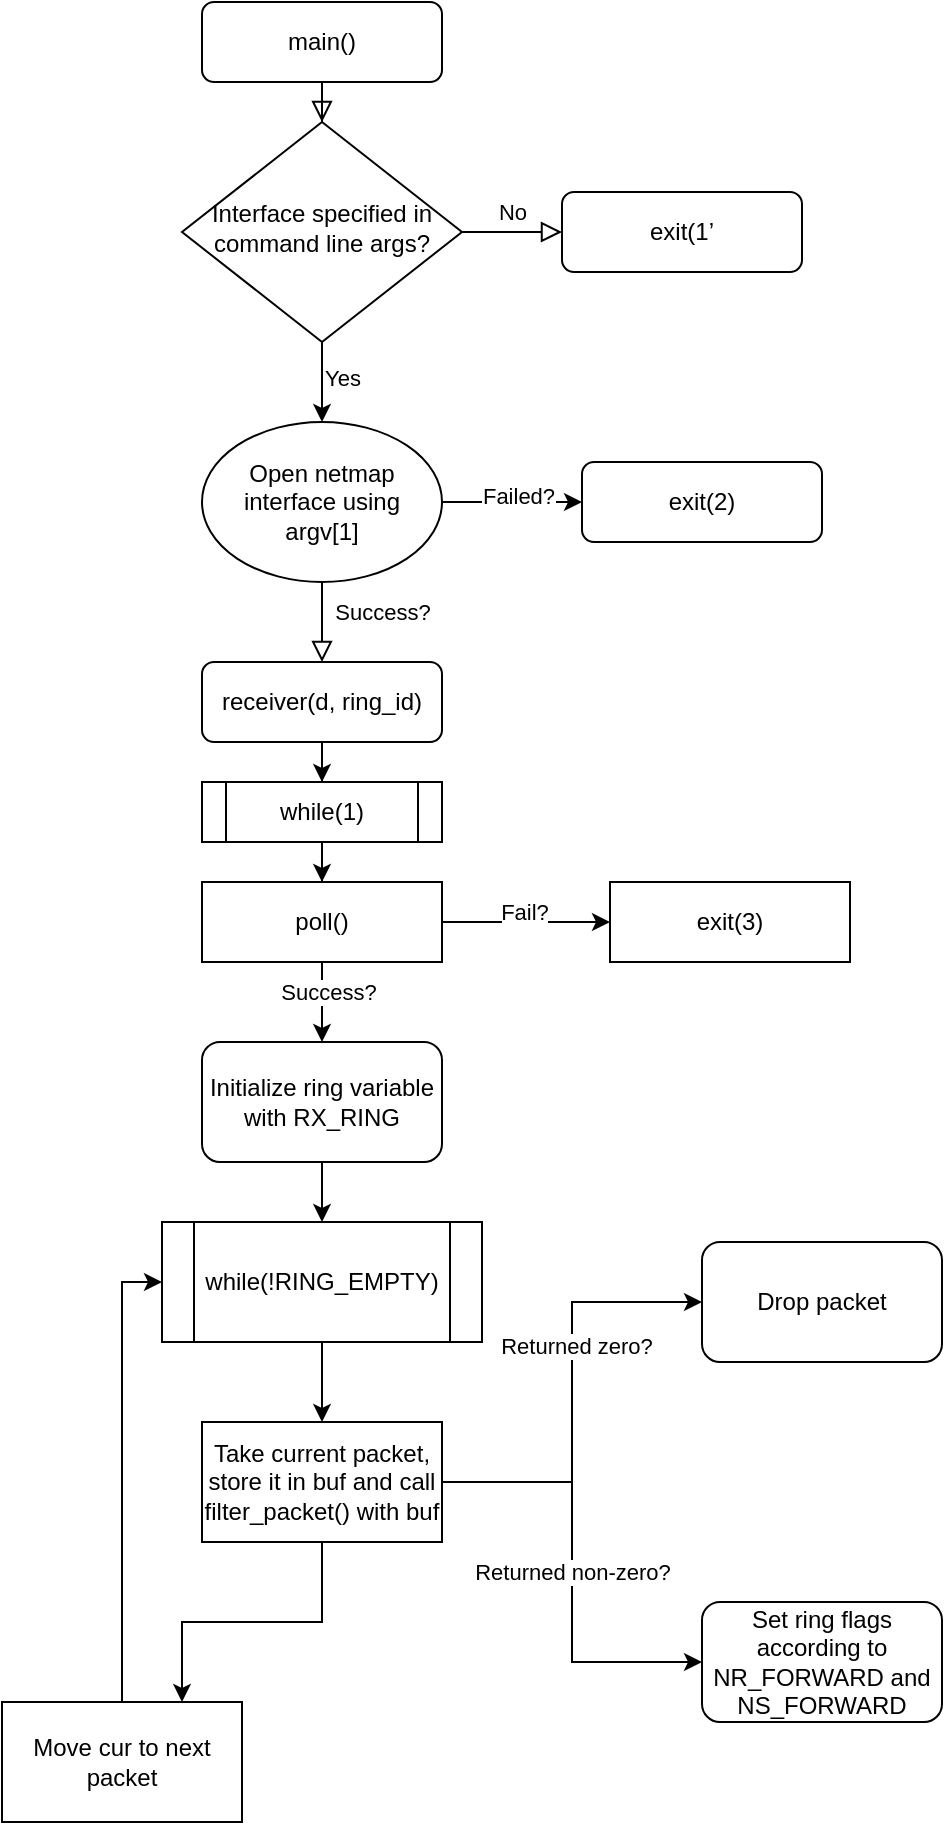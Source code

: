 <mxfile version="13.8.8" type="github" pages="3">
  <diagram id="C5RBs43oDa-KdzZeNtuy" name="Page-1">
    <mxGraphModel dx="613" dy="560" grid="1" gridSize="10" guides="1" tooltips="1" connect="1" arrows="1" fold="1" page="1" pageScale="1" pageWidth="827" pageHeight="1169" math="0" shadow="0">
      <root>
        <mxCell id="WIyWlLk6GJQsqaUBKTNV-0" />
        <mxCell id="WIyWlLk6GJQsqaUBKTNV-1" parent="WIyWlLk6GJQsqaUBKTNV-0" />
        <mxCell id="oElp1IYT9QteZJqBJ_s0-12" value="" style="edgeStyle=orthogonalEdgeStyle;rounded=0;orthogonalLoop=1;jettySize=auto;html=1;" edge="1" parent="WIyWlLk6GJQsqaUBKTNV-1" source="WIyWlLk6GJQsqaUBKTNV-11" target="oElp1IYT9QteZJqBJ_s0-6">
          <mxGeometry relative="1" as="geometry" />
        </mxCell>
        <mxCell id="WIyWlLk6GJQsqaUBKTNV-11" value="receiver(d, ring_id)" style="rounded=1;whiteSpace=wrap;html=1;fontSize=12;glass=0;strokeWidth=1;shadow=0;" parent="WIyWlLk6GJQsqaUBKTNV-1" vertex="1">
          <mxGeometry x="150" y="330" width="120" height="40" as="geometry" />
        </mxCell>
        <mxCell id="WIyWlLk6GJQsqaUBKTNV-2" value="" style="rounded=0;html=1;jettySize=auto;orthogonalLoop=1;fontSize=11;endArrow=block;endFill=0;endSize=8;strokeWidth=1;shadow=0;labelBackgroundColor=none;edgeStyle=orthogonalEdgeStyle;" parent="WIyWlLk6GJQsqaUBKTNV-1" source="WIyWlLk6GJQsqaUBKTNV-3" target="WIyWlLk6GJQsqaUBKTNV-6" edge="1">
          <mxGeometry relative="1" as="geometry" />
        </mxCell>
        <mxCell id="WIyWlLk6GJQsqaUBKTNV-3" value="main()" style="rounded=1;whiteSpace=wrap;html=1;fontSize=12;glass=0;strokeWidth=1;shadow=0;" parent="WIyWlLk6GJQsqaUBKTNV-1" vertex="1">
          <mxGeometry x="150" width="120" height="40" as="geometry" />
        </mxCell>
        <mxCell id="WIyWlLk6GJQsqaUBKTNV-5" value="No" style="edgeStyle=orthogonalEdgeStyle;rounded=0;html=1;jettySize=auto;orthogonalLoop=1;fontSize=11;endArrow=block;endFill=0;endSize=8;strokeWidth=1;shadow=0;labelBackgroundColor=none;" parent="WIyWlLk6GJQsqaUBKTNV-1" source="WIyWlLk6GJQsqaUBKTNV-6" target="WIyWlLk6GJQsqaUBKTNV-7" edge="1">
          <mxGeometry y="10" relative="1" as="geometry">
            <mxPoint as="offset" />
          </mxGeometry>
        </mxCell>
        <mxCell id="oElp1IYT9QteZJqBJ_s0-3" style="edgeStyle=orthogonalEdgeStyle;rounded=0;orthogonalLoop=1;jettySize=auto;html=1;entryX=0.5;entryY=0;entryDx=0;entryDy=0;" edge="1" parent="WIyWlLk6GJQsqaUBKTNV-1" source="WIyWlLk6GJQsqaUBKTNV-6" target="oElp1IYT9QteZJqBJ_s0-1">
          <mxGeometry relative="1" as="geometry" />
        </mxCell>
        <mxCell id="oElp1IYT9QteZJqBJ_s0-4" value="Yes" style="edgeLabel;html=1;align=center;verticalAlign=middle;resizable=0;points=[];" vertex="1" connectable="0" parent="oElp1IYT9QteZJqBJ_s0-3">
          <mxGeometry x="-0.12" y="8" relative="1" as="geometry">
            <mxPoint x="2" as="offset" />
          </mxGeometry>
        </mxCell>
        <mxCell id="WIyWlLk6GJQsqaUBKTNV-6" value="Interface specified in command line args?" style="rhombus;whiteSpace=wrap;html=1;shadow=0;fontFamily=Helvetica;fontSize=12;align=center;strokeWidth=1;spacing=6;spacingTop=-4;" parent="WIyWlLk6GJQsqaUBKTNV-1" vertex="1">
          <mxGeometry x="140" y="60" width="140" height="110" as="geometry" />
        </mxCell>
        <mxCell id="WIyWlLk6GJQsqaUBKTNV-7" value="exit(1’" style="rounded=1;whiteSpace=wrap;html=1;fontSize=12;glass=0;strokeWidth=1;shadow=0;" parent="WIyWlLk6GJQsqaUBKTNV-1" vertex="1">
          <mxGeometry x="330" y="95" width="120" height="40" as="geometry" />
        </mxCell>
        <mxCell id="WIyWlLk6GJQsqaUBKTNV-8" value="Success?" style="rounded=0;html=1;jettySize=auto;orthogonalLoop=1;fontSize=11;endArrow=block;endFill=0;endSize=8;strokeWidth=1;shadow=0;labelBackgroundColor=none;edgeStyle=orthogonalEdgeStyle;exitX=0.5;exitY=1;exitDx=0;exitDy=0;" parent="WIyWlLk6GJQsqaUBKTNV-1" source="oElp1IYT9QteZJqBJ_s0-1" target="WIyWlLk6GJQsqaUBKTNV-11" edge="1">
          <mxGeometry x="-0.25" y="30" relative="1" as="geometry">
            <mxPoint as="offset" />
            <mxPoint x="220" y="370" as="sourcePoint" />
          </mxGeometry>
        </mxCell>
        <mxCell id="WIyWlLk6GJQsqaUBKTNV-12" value="exit(2)" style="rounded=1;whiteSpace=wrap;html=1;fontSize=12;glass=0;strokeWidth=1;shadow=0;" parent="WIyWlLk6GJQsqaUBKTNV-1" vertex="1">
          <mxGeometry x="340" y="230" width="120" height="40" as="geometry" />
        </mxCell>
        <mxCell id="KMv6GLzev9-KEi0cF9zB-0" value="" style="edgeStyle=orthogonalEdgeStyle;rounded=0;orthogonalLoop=1;jettySize=auto;html=1;" edge="1" parent="WIyWlLk6GJQsqaUBKTNV-1" source="oElp1IYT9QteZJqBJ_s0-1" target="WIyWlLk6GJQsqaUBKTNV-12">
          <mxGeometry relative="1" as="geometry" />
        </mxCell>
        <mxCell id="KMv6GLzev9-KEi0cF9zB-1" value="Failed?" style="edgeLabel;html=1;align=center;verticalAlign=middle;resizable=0;points=[];" vertex="1" connectable="0" parent="KMv6GLzev9-KEi0cF9zB-0">
          <mxGeometry x="0.143" y="4" relative="1" as="geometry">
            <mxPoint x="-2" y="1" as="offset" />
          </mxGeometry>
        </mxCell>
        <mxCell id="oElp1IYT9QteZJqBJ_s0-1" value="Open netmap interface using argv[1]" style="ellipse;whiteSpace=wrap;html=1;" vertex="1" parent="WIyWlLk6GJQsqaUBKTNV-1">
          <mxGeometry x="150" y="210" width="120" height="80" as="geometry" />
        </mxCell>
        <mxCell id="oElp1IYT9QteZJqBJ_s0-13" value="" style="edgeStyle=orthogonalEdgeStyle;rounded=0;orthogonalLoop=1;jettySize=auto;html=1;" edge="1" parent="WIyWlLk6GJQsqaUBKTNV-1" source="oElp1IYT9QteZJqBJ_s0-6" target="oElp1IYT9QteZJqBJ_s0-8">
          <mxGeometry relative="1" as="geometry" />
        </mxCell>
        <mxCell id="oElp1IYT9QteZJqBJ_s0-6" value="while(1)" style="shape=process;whiteSpace=wrap;html=1;backgroundOutline=1;" vertex="1" parent="WIyWlLk6GJQsqaUBKTNV-1">
          <mxGeometry x="150" y="390" width="120" height="30" as="geometry" />
        </mxCell>
        <mxCell id="oElp1IYT9QteZJqBJ_s0-19" value="" style="edgeStyle=orthogonalEdgeStyle;rounded=0;orthogonalLoop=1;jettySize=auto;html=1;" edge="1" parent="WIyWlLk6GJQsqaUBKTNV-1" source="oElp1IYT9QteZJqBJ_s0-8" target="oElp1IYT9QteZJqBJ_s0-14">
          <mxGeometry relative="1" as="geometry" />
        </mxCell>
        <mxCell id="oElp1IYT9QteZJqBJ_s0-20" value="Fail?" style="edgeLabel;html=1;align=center;verticalAlign=middle;resizable=0;points=[];" vertex="1" connectable="0" parent="oElp1IYT9QteZJqBJ_s0-19">
          <mxGeometry x="-0.029" y="5" relative="1" as="geometry">
            <mxPoint as="offset" />
          </mxGeometry>
        </mxCell>
        <mxCell id="oElp1IYT9QteZJqBJ_s0-24" value="" style="edgeStyle=orthogonalEdgeStyle;rounded=0;orthogonalLoop=1;jettySize=auto;html=1;" edge="1" parent="WIyWlLk6GJQsqaUBKTNV-1" source="oElp1IYT9QteZJqBJ_s0-8" target="oElp1IYT9QteZJqBJ_s0-22">
          <mxGeometry relative="1" as="geometry" />
        </mxCell>
        <mxCell id="oElp1IYT9QteZJqBJ_s0-25" value="Success?" style="edgeLabel;html=1;align=center;verticalAlign=middle;resizable=0;points=[];" vertex="1" connectable="0" parent="oElp1IYT9QteZJqBJ_s0-24">
          <mxGeometry x="-0.246" y="3" relative="1" as="geometry">
            <mxPoint as="offset" />
          </mxGeometry>
        </mxCell>
        <mxCell id="oElp1IYT9QteZJqBJ_s0-8" value="poll()" style="rounded=0;whiteSpace=wrap;html=1;" vertex="1" parent="WIyWlLk6GJQsqaUBKTNV-1">
          <mxGeometry x="150" y="440" width="120" height="40" as="geometry" />
        </mxCell>
        <mxCell id="oElp1IYT9QteZJqBJ_s0-14" value="exit(3)" style="rounded=0;whiteSpace=wrap;html=1;" vertex="1" parent="WIyWlLk6GJQsqaUBKTNV-1">
          <mxGeometry x="354" y="440" width="120" height="40" as="geometry" />
        </mxCell>
        <mxCell id="oElp1IYT9QteZJqBJ_s0-29" value="" style="edgeStyle=orthogonalEdgeStyle;rounded=0;orthogonalLoop=1;jettySize=auto;html=1;" edge="1" parent="WIyWlLk6GJQsqaUBKTNV-1" source="oElp1IYT9QteZJqBJ_s0-22" target="oElp1IYT9QteZJqBJ_s0-28">
          <mxGeometry relative="1" as="geometry" />
        </mxCell>
        <mxCell id="oElp1IYT9QteZJqBJ_s0-22" value="Initialize ring variable with RX_RING" style="rounded=1;whiteSpace=wrap;html=1;" vertex="1" parent="WIyWlLk6GJQsqaUBKTNV-1">
          <mxGeometry x="150" y="520" width="120" height="60" as="geometry" />
        </mxCell>
        <mxCell id="KMv6GLzev9-KEi0cF9zB-2" value="" style="edgeStyle=orthogonalEdgeStyle;rounded=0;orthogonalLoop=1;jettySize=auto;html=1;" edge="1" parent="WIyWlLk6GJQsqaUBKTNV-1" source="oElp1IYT9QteZJqBJ_s0-28" target="oElp1IYT9QteZJqBJ_s0-30">
          <mxGeometry relative="1" as="geometry" />
        </mxCell>
        <mxCell id="oElp1IYT9QteZJqBJ_s0-28" value="while(!RING_EMPTY)" style="shape=process;whiteSpace=wrap;html=1;backgroundOutline=1;" vertex="1" parent="WIyWlLk6GJQsqaUBKTNV-1">
          <mxGeometry x="130" y="610" width="160" height="60" as="geometry" />
        </mxCell>
        <mxCell id="KMv6GLzev9-KEi0cF9zB-5" style="edgeStyle=orthogonalEdgeStyle;rounded=0;orthogonalLoop=1;jettySize=auto;html=1;entryX=0;entryY=0.5;entryDx=0;entryDy=0;" edge="1" parent="WIyWlLk6GJQsqaUBKTNV-1" source="oElp1IYT9QteZJqBJ_s0-30" target="KMv6GLzev9-KEi0cF9zB-3">
          <mxGeometry relative="1" as="geometry">
            <mxPoint x="380" y="660" as="targetPoint" />
          </mxGeometry>
        </mxCell>
        <mxCell id="KMv6GLzev9-KEi0cF9zB-7" value="Returned zero?" style="edgeLabel;html=1;align=center;verticalAlign=middle;resizable=0;points=[];" vertex="1" connectable="0" parent="KMv6GLzev9-KEi0cF9zB-5">
          <mxGeometry x="0.209" y="-2" relative="1" as="geometry">
            <mxPoint as="offset" />
          </mxGeometry>
        </mxCell>
        <mxCell id="KMv6GLzev9-KEi0cF9zB-6" value="Returned non-zero?" style="edgeStyle=orthogonalEdgeStyle;rounded=0;orthogonalLoop=1;jettySize=auto;html=1;entryX=0;entryY=0.5;entryDx=0;entryDy=0;" edge="1" parent="WIyWlLk6GJQsqaUBKTNV-1" source="oElp1IYT9QteZJqBJ_s0-30" target="KMv6GLzev9-KEi0cF9zB-4">
          <mxGeometry relative="1" as="geometry" />
        </mxCell>
        <mxCell id="KMv6GLzev9-KEi0cF9zB-13" style="edgeStyle=orthogonalEdgeStyle;rounded=0;orthogonalLoop=1;jettySize=auto;html=1;entryX=0.75;entryY=0;entryDx=0;entryDy=0;" edge="1" parent="WIyWlLk6GJQsqaUBKTNV-1" source="oElp1IYT9QteZJqBJ_s0-30" target="KMv6GLzev9-KEi0cF9zB-8">
          <mxGeometry relative="1" as="geometry">
            <mxPoint x="150" y="840" as="targetPoint" />
          </mxGeometry>
        </mxCell>
        <mxCell id="oElp1IYT9QteZJqBJ_s0-30" value="Take current packet, store it in buf and call filter_packet() with buf" style="rounded=0;whiteSpace=wrap;html=1;" vertex="1" parent="WIyWlLk6GJQsqaUBKTNV-1">
          <mxGeometry x="150" y="710" width="120" height="60" as="geometry" />
        </mxCell>
        <mxCell id="KMv6GLzev9-KEi0cF9zB-3" value="Drop packet" style="rounded=1;whiteSpace=wrap;html=1;" vertex="1" parent="WIyWlLk6GJQsqaUBKTNV-1">
          <mxGeometry x="400" y="620" width="120" height="60" as="geometry" />
        </mxCell>
        <mxCell id="KMv6GLzev9-KEi0cF9zB-4" value="Set ring flags according to NR_FORWARD and NS_FORWARD" style="rounded=1;whiteSpace=wrap;html=1;" vertex="1" parent="WIyWlLk6GJQsqaUBKTNV-1">
          <mxGeometry x="400" y="800" width="120" height="60" as="geometry" />
        </mxCell>
        <mxCell id="KMv6GLzev9-KEi0cF9zB-12" style="edgeStyle=orthogonalEdgeStyle;rounded=0;orthogonalLoop=1;jettySize=auto;html=1;entryX=0;entryY=0.5;entryDx=0;entryDy=0;" edge="1" parent="WIyWlLk6GJQsqaUBKTNV-1" source="KMv6GLzev9-KEi0cF9zB-8" target="oElp1IYT9QteZJqBJ_s0-28">
          <mxGeometry relative="1" as="geometry" />
        </mxCell>
        <mxCell id="KMv6GLzev9-KEi0cF9zB-8" value="Move cur to next packet" style="rounded=0;whiteSpace=wrap;html=1;" vertex="1" parent="WIyWlLk6GJQsqaUBKTNV-1">
          <mxGeometry x="50" y="850" width="120" height="60" as="geometry" />
        </mxCell>
      </root>
    </mxGraphModel>
  </diagram>
  <diagram id="2AnkqG3tsfBfyg4HcGUs" name="Page-2">
    <mxGraphModel dx="582" dy="532" grid="1" gridSize="10" guides="1" tooltips="1" connect="1" arrows="1" fold="1" page="1" pageScale="1" pageWidth="850" pageHeight="1100" math="0" shadow="0">
      <root>
        <mxCell id="9_UF8t9C_4_6IZoJW5gq-0" />
        <mxCell id="9_UF8t9C_4_6IZoJW5gq-1" parent="9_UF8t9C_4_6IZoJW5gq-0" />
        <mxCell id="-Feki9k2Nvgs6C3BcZAy-4" value="" style="edgeStyle=orthogonalEdgeStyle;rounded=0;orthogonalLoop=1;jettySize=auto;html=1;" edge="1" parent="9_UF8t9C_4_6IZoJW5gq-1" source="szJMgagIPz5VleqaQy3R-0" target="-Feki9k2Nvgs6C3BcZAy-1">
          <mxGeometry relative="1" as="geometry" />
        </mxCell>
        <mxCell id="szJMgagIPz5VleqaQy3R-0" value="filter_packet()" style="rounded=0;whiteSpace=wrap;html=1;" vertex="1" parent="9_UF8t9C_4_6IZoJW5gq-1">
          <mxGeometry x="250" y="250" width="120" height="60" as="geometry" />
        </mxCell>
        <mxCell id="-Feki9k2Nvgs6C3BcZAy-8" value="" style="edgeStyle=orthogonalEdgeStyle;rounded=0;orthogonalLoop=1;jettySize=auto;html=1;" edge="1" parent="9_UF8t9C_4_6IZoJW5gq-1" source="-Feki9k2Nvgs6C3BcZAy-1" target="-Feki9k2Nvgs6C3BcZAy-7">
          <mxGeometry relative="1" as="geometry" />
        </mxCell>
        <mxCell id="-Feki9k2Nvgs6C3BcZAy-9" value="Not OK?" style="edgeLabel;html=1;align=center;verticalAlign=middle;resizable=0;points=[];" vertex="1" connectable="0" parent="-Feki9k2Nvgs6C3BcZAy-8">
          <mxGeometry x="-0.086" y="-2" relative="1" as="geometry">
            <mxPoint as="offset" />
          </mxGeometry>
        </mxCell>
        <mxCell id="-Feki9k2Nvgs6C3BcZAy-11" value="" style="edgeStyle=orthogonalEdgeStyle;rounded=0;orthogonalLoop=1;jettySize=auto;html=1;" edge="1" parent="9_UF8t9C_4_6IZoJW5gq-1" source="-Feki9k2Nvgs6C3BcZAy-1" target="-Feki9k2Nvgs6C3BcZAy-10">
          <mxGeometry relative="1" as="geometry" />
        </mxCell>
        <mxCell id="-Feki9k2Nvgs6C3BcZAy-1" value="Check &lt;br&gt;ip_info-&amp;gt;protocol ?" style="rhombus;whiteSpace=wrap;html=1;" vertex="1" parent="9_UF8t9C_4_6IZoJW5gq-1">
          <mxGeometry x="230" y="360" width="160" height="80" as="geometry" />
        </mxCell>
        <mxCell id="-Feki9k2Nvgs6C3BcZAy-7" value="return to receiver()" style="rounded=0;whiteSpace=wrap;html=1;" vertex="1" parent="9_UF8t9C_4_6IZoJW5gq-1">
          <mxGeometry x="460" y="370" width="120" height="60" as="geometry" />
        </mxCell>
        <mxCell id="-Feki9k2Nvgs6C3BcZAy-10" value="Send buf to Cuda kernel and store the output that kernel returns in processed buf variable and then, replace the contents of buf with those of processedbuf. This buf goes on the ring now." style="rounded=0;whiteSpace=wrap;html=1;" vertex="1" parent="9_UF8t9C_4_6IZoJW5gq-1">
          <mxGeometry x="205" y="510" width="210" height="100" as="geometry" />
        </mxCell>
      </root>
    </mxGraphModel>
  </diagram>
  <diagram id="UXVtnJkwFFcUjrqpMywk" name="Page-3">
    <mxGraphModel dx="1463" dy="560" grid="1" gridSize="10" guides="1" tooltips="1" connect="1" arrows="1" fold="1" page="1" pageScale="1" pageWidth="850" pageHeight="1100" math="0" shadow="0">
      <root>
        <mxCell id="0y3Fp-OyZBSPtQiO12RF-0" />
        <mxCell id="0y3Fp-OyZBSPtQiO12RF-1" parent="0y3Fp-OyZBSPtQiO12RF-0" />
        <mxCell id="0y3Fp-OyZBSPtQiO12RF-6" value="" style="edgeStyle=orthogonalEdgeStyle;rounded=0;orthogonalLoop=1;jettySize=auto;html=1;" edge="1" parent="0y3Fp-OyZBSPtQiO12RF-1" source="0y3Fp-OyZBSPtQiO12RF-2" target="0y3Fp-OyZBSPtQiO12RF-4">
          <mxGeometry relative="1" as="geometry" />
        </mxCell>
        <mxCell id="0y3Fp-OyZBSPtQiO12RF-2" value="receiver()" style="rounded=0;whiteSpace=wrap;html=1;" vertex="1" parent="0y3Fp-OyZBSPtQiO12RF-1">
          <mxGeometry x="200" y="60" width="120" height="60" as="geometry" />
        </mxCell>
        <mxCell id="0y3Fp-OyZBSPtQiO12RF-7" value="" style="edgeStyle=orthogonalEdgeStyle;rounded=0;orthogonalLoop=1;jettySize=auto;html=1;" edge="1" parent="0y3Fp-OyZBSPtQiO12RF-1" source="0y3Fp-OyZBSPtQiO12RF-4" target="0y3Fp-OyZBSPtQiO12RF-5">
          <mxGeometry relative="1" as="geometry" />
        </mxCell>
        <mxCell id="0y3Fp-OyZBSPtQiO12RF-4" value="while(1)" style="shape=process;whiteSpace=wrap;html=1;backgroundOutline=1;" vertex="1" parent="0y3Fp-OyZBSPtQiO12RF-1">
          <mxGeometry x="200" y="160" width="120" height="40" as="geometry" />
        </mxCell>
        <mxCell id="0y3Fp-OyZBSPtQiO12RF-9" value="" style="edgeStyle=orthogonalEdgeStyle;rounded=0;orthogonalLoop=1;jettySize=auto;html=1;" edge="1" parent="0y3Fp-OyZBSPtQiO12RF-1" source="0y3Fp-OyZBSPtQiO12RF-5" target="0y3Fp-OyZBSPtQiO12RF-8">
          <mxGeometry relative="1" as="geometry" />
        </mxCell>
        <mxCell id="0y3Fp-OyZBSPtQiO12RF-10" value="Failed?" style="edgeLabel;html=1;align=center;verticalAlign=middle;resizable=0;points=[];" vertex="1" connectable="0" parent="0y3Fp-OyZBSPtQiO12RF-9">
          <mxGeometry x="0.029" y="6" relative="1" as="geometry">
            <mxPoint as="offset" />
          </mxGeometry>
        </mxCell>
        <mxCell id="0y3Fp-OyZBSPtQiO12RF-12" value="" style="edgeStyle=orthogonalEdgeStyle;rounded=0;orthogonalLoop=1;jettySize=auto;html=1;" edge="1" parent="0y3Fp-OyZBSPtQiO12RF-1" source="0y3Fp-OyZBSPtQiO12RF-5" target="0y3Fp-OyZBSPtQiO12RF-11">
          <mxGeometry relative="1" as="geometry" />
        </mxCell>
        <mxCell id="0y3Fp-OyZBSPtQiO12RF-13" value="Success?" style="edgeLabel;html=1;align=center;verticalAlign=middle;resizable=0;points=[];" vertex="1" connectable="0" parent="0y3Fp-OyZBSPtQiO12RF-12">
          <mxGeometry x="-0.2" y="1" relative="1" as="geometry">
            <mxPoint as="offset" />
          </mxGeometry>
        </mxCell>
        <mxCell id="0y3Fp-OyZBSPtQiO12RF-5" value="Poll()" style="rounded=0;whiteSpace=wrap;html=1;" vertex="1" parent="0y3Fp-OyZBSPtQiO12RF-1">
          <mxGeometry x="200" y="240" width="120" height="40" as="geometry" />
        </mxCell>
        <mxCell id="0y3Fp-OyZBSPtQiO12RF-8" value="exit(3)" style="rounded=0;whiteSpace=wrap;html=1;" vertex="1" parent="0y3Fp-OyZBSPtQiO12RF-1">
          <mxGeometry x="425" y="240" width="120" height="40" as="geometry" />
        </mxCell>
        <mxCell id="0y3Fp-OyZBSPtQiO12RF-18" value="" style="edgeStyle=orthogonalEdgeStyle;rounded=0;orthogonalLoop=1;jettySize=auto;html=1;" edge="1" parent="0y3Fp-OyZBSPtQiO12RF-1" source="0y3Fp-OyZBSPtQiO12RF-11" target="0y3Fp-OyZBSPtQiO12RF-17">
          <mxGeometry relative="1" as="geometry" />
        </mxCell>
        <mxCell id="0y3Fp-OyZBSPtQiO12RF-11" value="Initialize ring variable with RX_RING" style="rounded=0;whiteSpace=wrap;html=1;" vertex="1" parent="0y3Fp-OyZBSPtQiO12RF-1">
          <mxGeometry x="200" y="320" width="120" height="40" as="geometry" />
        </mxCell>
        <mxCell id="0y3Fp-OyZBSPtQiO12RF-20" value="" style="edgeStyle=orthogonalEdgeStyle;rounded=0;orthogonalLoop=1;jettySize=auto;html=1;" edge="1" parent="0y3Fp-OyZBSPtQiO12RF-1" source="0y3Fp-OyZBSPtQiO12RF-17" target="0y3Fp-OyZBSPtQiO12RF-19">
          <mxGeometry relative="1" as="geometry" />
        </mxCell>
        <mxCell id="0y3Fp-OyZBSPtQiO12RF-17" value="while(!RING_EMPTY)" style="shape=process;whiteSpace=wrap;html=1;backgroundOutline=1;" vertex="1" parent="0y3Fp-OyZBSPtQiO12RF-1">
          <mxGeometry x="180" y="400" width="160" height="40" as="geometry" />
        </mxCell>
        <mxCell id="0y3Fp-OyZBSPtQiO12RF-24" value="" style="edgeStyle=orthogonalEdgeStyle;rounded=0;orthogonalLoop=1;jettySize=auto;html=1;" edge="1" parent="0y3Fp-OyZBSPtQiO12RF-1" source="0y3Fp-OyZBSPtQiO12RF-19" target="0y3Fp-OyZBSPtQiO12RF-21">
          <mxGeometry relative="1" as="geometry" />
        </mxCell>
        <mxCell id="0y3Fp-OyZBSPtQiO12RF-26" value="" style="edgeStyle=orthogonalEdgeStyle;rounded=0;orthogonalLoop=1;jettySize=auto;html=1;" edge="1" parent="0y3Fp-OyZBSPtQiO12RF-1" source="0y3Fp-OyZBSPtQiO12RF-19" target="0y3Fp-OyZBSPtQiO12RF-25">
          <mxGeometry relative="1" as="geometry" />
        </mxCell>
        <mxCell id="0y3Fp-OyZBSPtQiO12RF-27" value="Yes" style="edgeLabel;html=1;align=center;verticalAlign=middle;resizable=0;points=[];" vertex="1" connectable="0" parent="0y3Fp-OyZBSPtQiO12RF-26">
          <mxGeometry x="-0.19" y="5" relative="1" as="geometry">
            <mxPoint as="offset" />
          </mxGeometry>
        </mxCell>
        <mxCell id="0y3Fp-OyZBSPtQiO12RF-29" style="edgeStyle=orthogonalEdgeStyle;rounded=0;orthogonalLoop=1;jettySize=auto;html=1;entryX=0.5;entryY=0;entryDx=0;entryDy=0;" edge="1" parent="0y3Fp-OyZBSPtQiO12RF-1" source="0y3Fp-OyZBSPtQiO12RF-19" target="0y3Fp-OyZBSPtQiO12RF-28">
          <mxGeometry relative="1" as="geometry">
            <mxPoint x="260" y="640" as="targetPoint" />
          </mxGeometry>
        </mxCell>
        <mxCell id="0y3Fp-OyZBSPtQiO12RF-19" value="((Buffer not full) OR (Time quanta not expired))?" style="rhombus;whiteSpace=wrap;html=1;" vertex="1" parent="0y3Fp-OyZBSPtQiO12RF-1">
          <mxGeometry x="110" y="480" width="300" height="100" as="geometry" />
        </mxCell>
        <mxCell id="0y3Fp-OyZBSPtQiO12RF-21" value="Buffer here will be a queue" style="ellipse;shape=cloud;whiteSpace=wrap;html=1;" vertex="1" parent="0y3Fp-OyZBSPtQiO12RF-1">
          <mxGeometry x="-60" y="490" width="140" height="80" as="geometry" />
        </mxCell>
        <mxCell id="0y3Fp-OyZBSPtQiO12RF-25" value="Keep pushing packets from RX ring onto the buffer. Keep popping them from RX_RING alongside" style="rounded=0;whiteSpace=wrap;html=1;" vertex="1" parent="0y3Fp-OyZBSPtQiO12RF-1">
          <mxGeometry x="500" y="495" width="120" height="70" as="geometry" />
        </mxCell>
        <mxCell id="0y3Fp-OyZBSPtQiO12RF-35" style="edgeStyle=orthogonalEdgeStyle;rounded=0;orthogonalLoop=1;jettySize=auto;html=1;" edge="1" parent="0y3Fp-OyZBSPtQiO12RF-1" source="0y3Fp-OyZBSPtQiO12RF-28" target="0y3Fp-OyZBSPtQiO12RF-30">
          <mxGeometry relative="1" as="geometry" />
        </mxCell>
        <mxCell id="0y3Fp-OyZBSPtQiO12RF-37" value="1st way" style="edgeLabel;html=1;align=center;verticalAlign=middle;resizable=0;points=[];" vertex="1" connectable="0" parent="0y3Fp-OyZBSPtQiO12RF-35">
          <mxGeometry x="-0.425" y="-7" relative="1" as="geometry">
            <mxPoint as="offset" />
          </mxGeometry>
        </mxCell>
        <mxCell id="0y3Fp-OyZBSPtQiO12RF-36" style="edgeStyle=orthogonalEdgeStyle;rounded=0;orthogonalLoop=1;jettySize=auto;html=1;entryX=0.5;entryY=0;entryDx=0;entryDy=0;" edge="1" parent="0y3Fp-OyZBSPtQiO12RF-1" source="0y3Fp-OyZBSPtQiO12RF-28" target="0y3Fp-OyZBSPtQiO12RF-31">
          <mxGeometry relative="1" as="geometry" />
        </mxCell>
        <mxCell id="0y3Fp-OyZBSPtQiO12RF-38" value="2nd way" style="edgeLabel;html=1;align=center;verticalAlign=middle;resizable=0;points=[];" vertex="1" connectable="0" parent="0y3Fp-OyZBSPtQiO12RF-36">
          <mxGeometry x="-0.55" y="2" relative="1" as="geometry">
            <mxPoint as="offset" />
          </mxGeometry>
        </mxCell>
        <mxCell id="0y3Fp-OyZBSPtQiO12RF-28" value="Send buffer to kernel (CUDA) and get it processed." style="rounded=0;whiteSpace=wrap;html=1;" vertex="1" parent="0y3Fp-OyZBSPtQiO12RF-1">
          <mxGeometry x="200" y="680" width="120" height="60" as="geometry" />
        </mxCell>
        <mxCell id="0y3Fp-OyZBSPtQiO12RF-30" value="Do the processing on CUDA. Now, after processing is done, push these processed packets onto the TX ring from CUDA itself, i.e., from outside of the kernel module. This way, we don’t have to wait in the main() till CUDA finishes processing to push more packets in queue and we can run parallel streams asynchronously" style="rounded=0;whiteSpace=wrap;html=1;" vertex="1" parent="0y3Fp-OyZBSPtQiO12RF-1">
          <mxGeometry x="-80" y="840" width="240" height="120" as="geometry" />
        </mxCell>
        <mxCell id="0y3Fp-OyZBSPtQiO12RF-31" value="Get packets from kernel back as a queue in the main() function. Now, put these on RX or TX ring and then, again, start buffering packets from RX_RING. This way, we will have to wait till CUDA kernel has processed the first batch." style="rounded=0;whiteSpace=wrap;html=1;" vertex="1" parent="0y3Fp-OyZBSPtQiO12RF-1">
          <mxGeometry x="360" y="840" width="240" height="120" as="geometry" />
        </mxCell>
      </root>
    </mxGraphModel>
  </diagram>
</mxfile>
